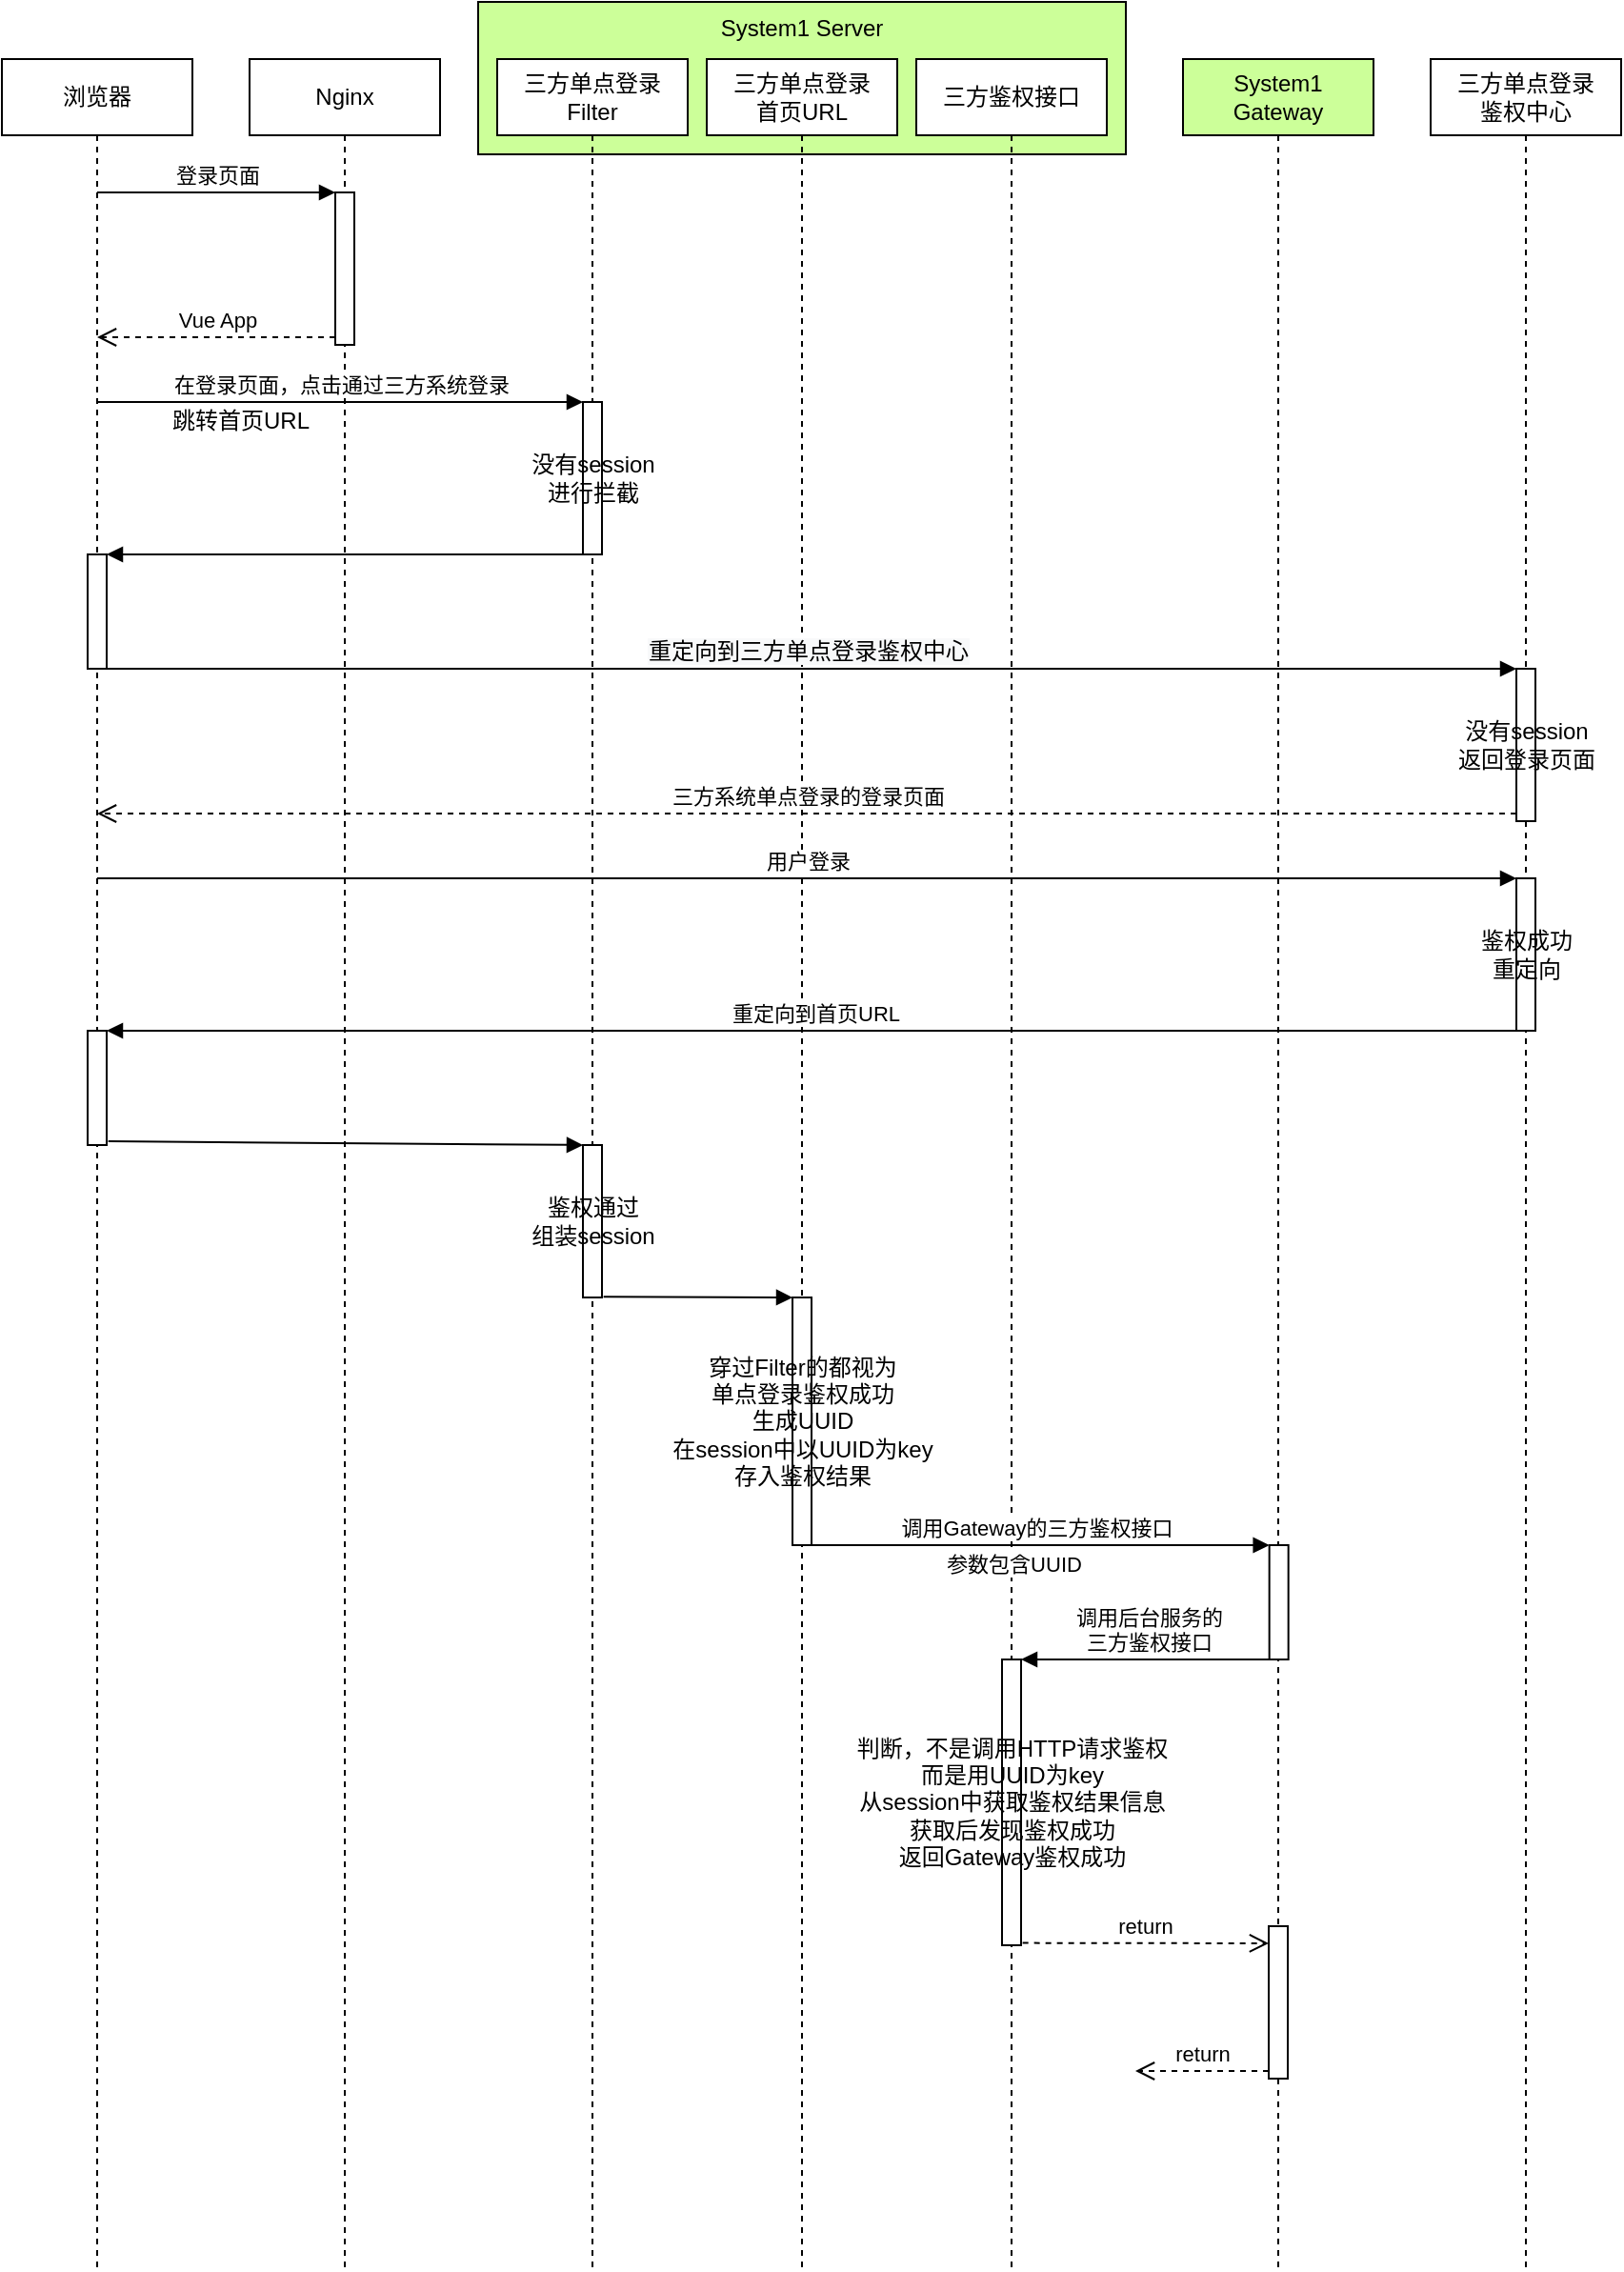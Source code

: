 <mxfile version="14.4.3" type="github">
  <diagram id="dh1iSAnI9LNPIimuFHRk" name="第 1 页">
    <mxGraphModel dx="1185" dy="612" grid="1" gridSize="10" guides="1" tooltips="1" connect="1" arrows="1" fold="1" page="1" pageScale="1" pageWidth="827" pageHeight="1169" math="0" shadow="0">
      <root>
        <mxCell id="0" />
        <mxCell id="1" parent="0" />
        <mxCell id="u6yMv0zxOhqang4DAun9-3" value="System1 Server" style="rounded=0;whiteSpace=wrap;html=1;verticalAlign=top;fillColor=#CCFF99;" vertex="1" parent="1">
          <mxGeometry x="320" y="90" width="340" height="80" as="geometry" />
        </mxCell>
        <mxCell id="Or9v4SIIAj_S2g1zX2Sr-3" value="浏览器" style="shape=umlLifeline;perimeter=lifelinePerimeter;whiteSpace=wrap;html=1;container=1;collapsible=0;recursiveResize=0;outlineConnect=0;" parent="1" vertex="1">
          <mxGeometry x="70" y="120" width="100" height="1160" as="geometry" />
        </mxCell>
        <mxCell id="u6yMv0zxOhqang4DAun9-20" value="" style="html=1;points=[];perimeter=orthogonalPerimeter;" vertex="1" parent="Or9v4SIIAj_S2g1zX2Sr-3">
          <mxGeometry x="45" y="260" width="10" height="60" as="geometry" />
        </mxCell>
        <mxCell id="u6yMv0zxOhqang4DAun9-48" value="" style="html=1;points=[];perimeter=orthogonalPerimeter;" vertex="1" parent="Or9v4SIIAj_S2g1zX2Sr-3">
          <mxGeometry x="45" y="510" width="10" height="60" as="geometry" />
        </mxCell>
        <mxCell id="Or9v4SIIAj_S2g1zX2Sr-7" value="Nginx" style="shape=umlLifeline;perimeter=lifelinePerimeter;whiteSpace=wrap;html=1;container=1;collapsible=0;recursiveResize=0;outlineConnect=0;" parent="1" vertex="1">
          <mxGeometry x="200" y="120" width="100" height="1160" as="geometry" />
        </mxCell>
        <mxCell id="u6yMv0zxOhqang4DAun9-4" value="" style="html=1;points=[];perimeter=orthogonalPerimeter;" vertex="1" parent="Or9v4SIIAj_S2g1zX2Sr-7">
          <mxGeometry x="45" y="70" width="10" height="80" as="geometry" />
        </mxCell>
        <mxCell id="Or9v4SIIAj_S2g1zX2Sr-8" value="三方单点登录&lt;br&gt;Filter" style="shape=umlLifeline;perimeter=lifelinePerimeter;whiteSpace=wrap;html=1;container=1;collapsible=0;recursiveResize=0;outlineConnect=0;" parent="1" vertex="1">
          <mxGeometry x="330" y="120" width="100" height="1160" as="geometry" />
        </mxCell>
        <mxCell id="u6yMv0zxOhqang4DAun9-15" value="没有session&lt;br&gt;进行拦截" style="html=1;points=[];perimeter=orthogonalPerimeter;" vertex="1" parent="Or9v4SIIAj_S2g1zX2Sr-8">
          <mxGeometry x="45" y="180" width="10" height="80" as="geometry" />
        </mxCell>
        <mxCell id="u6yMv0zxOhqang4DAun9-80" value="鉴权通过&lt;br&gt;组装session" style="html=1;points=[];perimeter=orthogonalPerimeter;fillColor=#FFFFFF;" vertex="1" parent="Or9v4SIIAj_S2g1zX2Sr-8">
          <mxGeometry x="45" y="570" width="10" height="80" as="geometry" />
        </mxCell>
        <mxCell id="Or9v4SIIAj_S2g1zX2Sr-9" value="三方单点登录&lt;br&gt;首页URL" style="shape=umlLifeline;perimeter=lifelinePerimeter;whiteSpace=wrap;html=1;container=1;collapsible=0;recursiveResize=0;outlineConnect=0;" parent="1" vertex="1">
          <mxGeometry x="440" y="120" width="100" height="1160" as="geometry" />
        </mxCell>
        <mxCell id="u6yMv0zxOhqang4DAun9-83" value="穿过Filter的都视为&lt;br&gt;单点登录鉴权成功&lt;br&gt;生成UUID&lt;br&gt;在session中以UUID为key&lt;br&gt;存入鉴权结果" style="html=1;points=[];perimeter=orthogonalPerimeter;fillColor=#FFFFFF;" vertex="1" parent="Or9v4SIIAj_S2g1zX2Sr-9">
          <mxGeometry x="45" y="650" width="10" height="130" as="geometry" />
        </mxCell>
        <mxCell id="Or9v4SIIAj_S2g1zX2Sr-10" value="三方单点登录&lt;br&gt;鉴权中心" style="shape=umlLifeline;perimeter=lifelinePerimeter;whiteSpace=wrap;html=1;container=1;collapsible=0;recursiveResize=0;outlineConnect=0;" parent="1" vertex="1">
          <mxGeometry x="820" y="120" width="100" height="1160" as="geometry" />
        </mxCell>
        <mxCell id="u6yMv0zxOhqang4DAun9-23" value="没有session&lt;br&gt;返回登录页面" style="html=1;points=[];perimeter=orthogonalPerimeter;" vertex="1" parent="Or9v4SIIAj_S2g1zX2Sr-10">
          <mxGeometry x="45" y="320" width="10" height="80" as="geometry" />
        </mxCell>
        <mxCell id="u6yMv0zxOhqang4DAun9-27" value="鉴权成功&lt;br&gt;重定向" style="html=1;points=[];perimeter=orthogonalPerimeter;" vertex="1" parent="Or9v4SIIAj_S2g1zX2Sr-10">
          <mxGeometry x="45" y="430" width="10" height="80" as="geometry" />
        </mxCell>
        <mxCell id="u6yMv0zxOhqang4DAun9-5" value="登录页面" style="html=1;verticalAlign=bottom;endArrow=block;entryX=0;entryY=0;" edge="1" target="u6yMv0zxOhqang4DAun9-4" parent="1" source="Or9v4SIIAj_S2g1zX2Sr-3">
          <mxGeometry relative="1" as="geometry">
            <mxPoint x="175" y="190" as="sourcePoint" />
          </mxGeometry>
        </mxCell>
        <mxCell id="u6yMv0zxOhqang4DAun9-6" value="Vue App" style="html=1;verticalAlign=bottom;endArrow=open;dashed=1;endSize=8;exitX=0;exitY=0.95;" edge="1" source="u6yMv0zxOhqang4DAun9-4" parent="1" target="Or9v4SIIAj_S2g1zX2Sr-3">
          <mxGeometry relative="1" as="geometry">
            <mxPoint x="175" y="266" as="targetPoint" />
          </mxGeometry>
        </mxCell>
        <mxCell id="u6yMv0zxOhqang4DAun9-16" value="在登录页面，点击通过三方系统登录" style="html=1;verticalAlign=bottom;endArrow=block;entryX=0;entryY=0;" edge="1" target="u6yMv0zxOhqang4DAun9-15" parent="1" source="Or9v4SIIAj_S2g1zX2Sr-3">
          <mxGeometry relative="1" as="geometry">
            <mxPoint x="305" y="300" as="sourcePoint" />
          </mxGeometry>
        </mxCell>
        <mxCell id="u6yMv0zxOhqang4DAun9-19" value="跳转首页URL" style="text;html=1;align=center;verticalAlign=middle;resizable=0;points=[];autosize=1;" vertex="1" parent="1">
          <mxGeometry x="150" y="300" width="90" height="20" as="geometry" />
        </mxCell>
        <mxCell id="u6yMv0zxOhqang4DAun9-21" value="" style="html=1;verticalAlign=bottom;endArrow=block;entryX=1;entryY=0;" edge="1" target="u6yMv0zxOhqang4DAun9-20" parent="1" source="Or9v4SIIAj_S2g1zX2Sr-8">
          <mxGeometry relative="1" as="geometry">
            <mxPoint x="185" y="380" as="sourcePoint" />
          </mxGeometry>
        </mxCell>
        <mxCell id="u6yMv0zxOhqang4DAun9-24" value="&lt;span style=&quot;font-size: 12px ; background-color: rgb(248 , 249 , 250)&quot;&gt;重定向到三方&lt;/span&gt;&lt;span style=&quot;font-size: 12px ; background-color: rgb(248 , 249 , 250)&quot;&gt;单点登录鉴权中心&lt;/span&gt;" style="html=1;verticalAlign=bottom;endArrow=block;entryX=0;entryY=0;" edge="1" target="u6yMv0zxOhqang4DAun9-23" parent="1" source="Or9v4SIIAj_S2g1zX2Sr-3">
          <mxGeometry relative="1" as="geometry">
            <mxPoint x="565" y="440" as="sourcePoint" />
          </mxGeometry>
        </mxCell>
        <mxCell id="u6yMv0zxOhqang4DAun9-25" value="三方系统单点登录的登录页面" style="html=1;verticalAlign=bottom;endArrow=open;dashed=1;endSize=8;exitX=0;exitY=0.95;" edge="1" source="u6yMv0zxOhqang4DAun9-23" parent="1" target="Or9v4SIIAj_S2g1zX2Sr-3">
          <mxGeometry relative="1" as="geometry">
            <mxPoint x="565" y="516" as="targetPoint" />
          </mxGeometry>
        </mxCell>
        <mxCell id="u6yMv0zxOhqang4DAun9-28" value="用户登录" style="html=1;verticalAlign=bottom;endArrow=block;entryX=0;entryY=0;" edge="1" target="u6yMv0zxOhqang4DAun9-27" parent="1" source="Or9v4SIIAj_S2g1zX2Sr-3">
          <mxGeometry relative="1" as="geometry">
            <mxPoint x="565" y="550" as="sourcePoint" />
          </mxGeometry>
        </mxCell>
        <mxCell id="u6yMv0zxOhqang4DAun9-49" value="重定向到首页URL" style="html=1;verticalAlign=bottom;endArrow=block;entryX=1;entryY=0;" edge="1" target="u6yMv0zxOhqang4DAun9-48" parent="1" source="Or9v4SIIAj_S2g1zX2Sr-10">
          <mxGeometry relative="1" as="geometry">
            <mxPoint x="185" y="630" as="sourcePoint" />
          </mxGeometry>
        </mxCell>
        <mxCell id="u6yMv0zxOhqang4DAun9-53" value="System1&lt;br&gt;Gateway" style="shape=umlLifeline;perimeter=lifelinePerimeter;whiteSpace=wrap;html=1;container=1;collapsible=0;recursiveResize=0;outlineConnect=0;fillColor=#CCFF99;" vertex="1" parent="1">
          <mxGeometry x="690" y="120" width="100" height="1160" as="geometry" />
        </mxCell>
        <mxCell id="u6yMv0zxOhqang4DAun9-86" value="" style="html=1;points=[];perimeter=orthogonalPerimeter;fillColor=#FFFFFF;" vertex="1" parent="u6yMv0zxOhqang4DAun9-53">
          <mxGeometry x="45.33" y="780" width="10" height="60" as="geometry" />
        </mxCell>
        <mxCell id="u6yMv0zxOhqang4DAun9-93" value="" style="html=1;points=[];perimeter=orthogonalPerimeter;fillColor=#FFFFFF;" vertex="1" parent="u6yMv0zxOhqang4DAun9-53">
          <mxGeometry x="45" y="980" width="10" height="80" as="geometry" />
        </mxCell>
        <mxCell id="u6yMv0zxOhqang4DAun9-95" value="return" style="html=1;verticalAlign=bottom;endArrow=open;dashed=1;endSize=8;exitX=0;exitY=0.95;" edge="1" source="u6yMv0zxOhqang4DAun9-93" parent="u6yMv0zxOhqang4DAun9-53">
          <mxGeometry relative="1" as="geometry">
            <mxPoint x="-25" y="1056" as="targetPoint" />
          </mxGeometry>
        </mxCell>
        <mxCell id="u6yMv0zxOhqang4DAun9-59" value="三方鉴权接口" style="shape=umlLifeline;perimeter=lifelinePerimeter;whiteSpace=wrap;html=1;container=1;collapsible=0;recursiveResize=0;outlineConnect=0;" vertex="1" parent="1">
          <mxGeometry x="550" y="120" width="100" height="1160" as="geometry" />
        </mxCell>
        <mxCell id="u6yMv0zxOhqang4DAun9-89" value="判断，不是调用HTTP请求鉴权&lt;br&gt;而是用UUID为key&lt;br&gt;从session中获取鉴权结果信息&lt;br&gt;获取后发现鉴权成功&lt;br&gt;返回Gateway鉴权成功" style="html=1;points=[];perimeter=orthogonalPerimeter;fillColor=#FFFFFF;" vertex="1" parent="u6yMv0zxOhqang4DAun9-59">
          <mxGeometry x="45" y="840" width="10" height="150" as="geometry" />
        </mxCell>
        <mxCell id="u6yMv0zxOhqang4DAun9-81" value="" style="html=1;verticalAlign=bottom;endArrow=block;entryX=0;entryY=0;exitX=1.083;exitY=0.967;exitDx=0;exitDy=0;exitPerimeter=0;" edge="1" target="u6yMv0zxOhqang4DAun9-80" parent="1" source="u6yMv0zxOhqang4DAun9-48">
          <mxGeometry relative="1" as="geometry">
            <mxPoint x="305" y="690" as="sourcePoint" />
          </mxGeometry>
        </mxCell>
        <mxCell id="u6yMv0zxOhqang4DAun9-84" value="" style="html=1;verticalAlign=bottom;endArrow=block;entryX=0;entryY=0;exitX=1.083;exitY=0.996;exitDx=0;exitDy=0;exitPerimeter=0;" edge="1" target="u6yMv0zxOhqang4DAun9-83" parent="1" source="u6yMv0zxOhqang4DAun9-80">
          <mxGeometry relative="1" as="geometry">
            <mxPoint x="415" y="770" as="sourcePoint" />
          </mxGeometry>
        </mxCell>
        <mxCell id="u6yMv0zxOhqang4DAun9-87" value="调用Gateway的三方鉴权接口" style="html=1;verticalAlign=bottom;endArrow=block;entryX=0;entryY=0;" edge="1" target="u6yMv0zxOhqang4DAun9-86" parent="1" source="Or9v4SIIAj_S2g1zX2Sr-9">
          <mxGeometry relative="1" as="geometry">
            <mxPoint x="629.997" y="850" as="sourcePoint" />
          </mxGeometry>
        </mxCell>
        <mxCell id="u6yMv0zxOhqang4DAun9-92" value="参数包含UUID" style="edgeLabel;html=1;align=center;verticalAlign=middle;resizable=0;points=[];" vertex="1" connectable="0" parent="u6yMv0zxOhqang4DAun9-87">
          <mxGeometry x="0.156" y="-2" relative="1" as="geometry">
            <mxPoint x="-31.33" y="8" as="offset" />
          </mxGeometry>
        </mxCell>
        <mxCell id="u6yMv0zxOhqang4DAun9-90" value="调用后台服务的&lt;br&gt;三方鉴权接口" style="html=1;verticalAlign=bottom;endArrow=block;entryX=1;entryY=0;" edge="1" target="u6yMv0zxOhqang4DAun9-89" parent="1" source="u6yMv0zxOhqang4DAun9-53">
          <mxGeometry relative="1" as="geometry">
            <mxPoint x="665" y="930" as="sourcePoint" />
          </mxGeometry>
        </mxCell>
        <mxCell id="u6yMv0zxOhqang4DAun9-98" value="return" style="html=1;verticalAlign=bottom;endArrow=open;dashed=1;endSize=8;exitX=1.083;exitY=0.992;exitDx=0;exitDy=0;exitPerimeter=0;" edge="1" source="u6yMv0zxOhqang4DAun9-89" parent="1">
          <mxGeometry relative="1" as="geometry">
            <mxPoint x="735" y="1109" as="targetPoint" />
          </mxGeometry>
        </mxCell>
      </root>
    </mxGraphModel>
  </diagram>
</mxfile>
